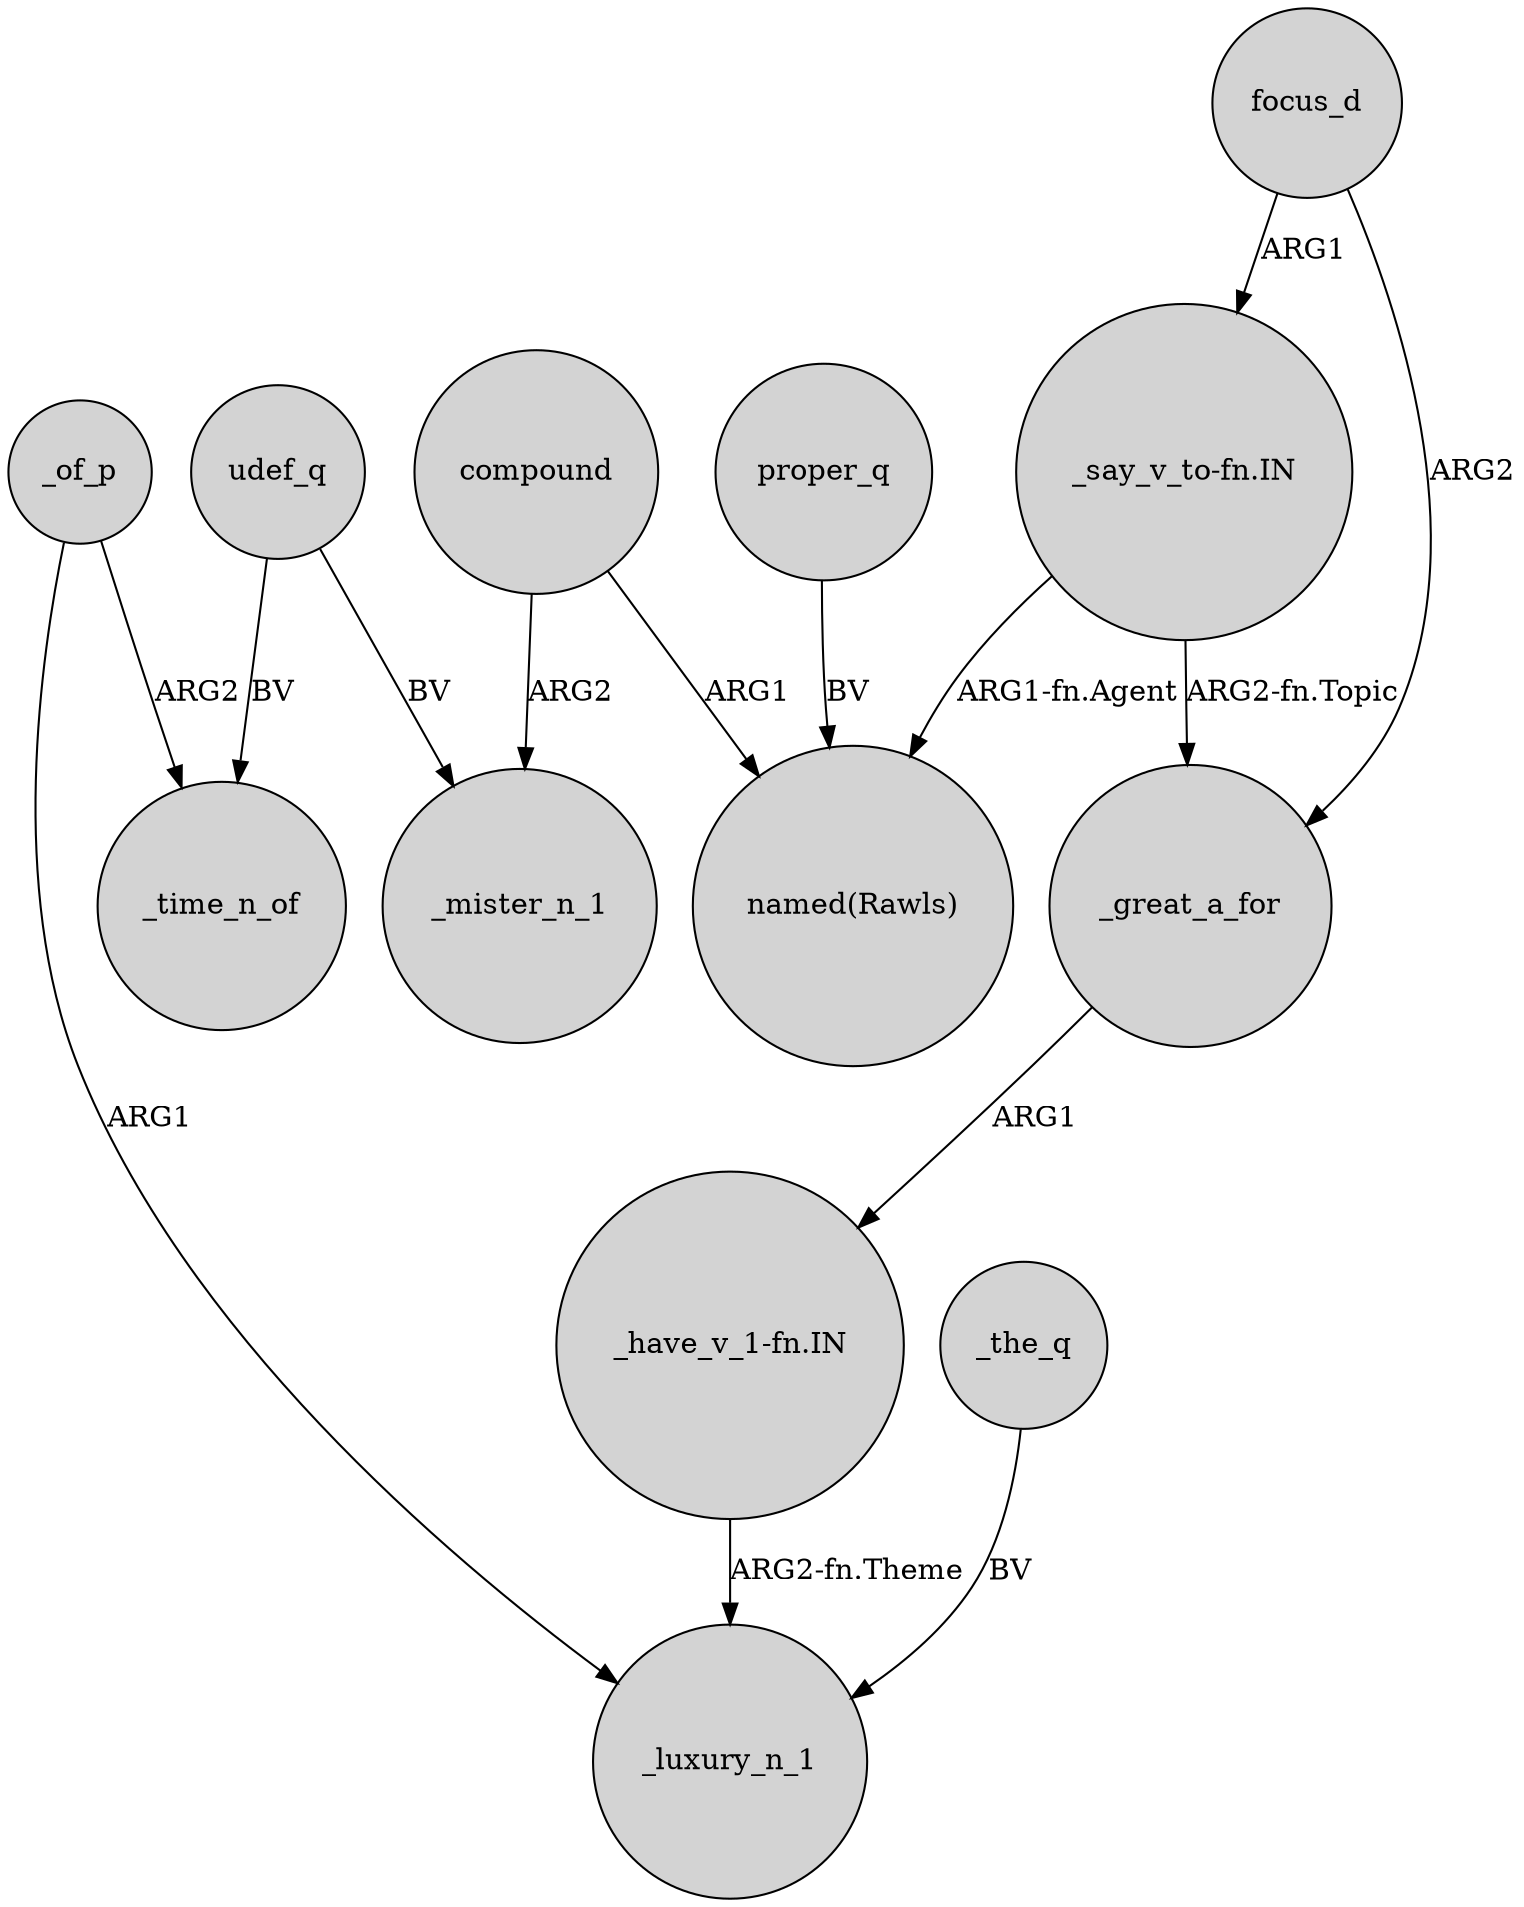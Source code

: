 digraph {
	node [shape=circle style=filled]
	udef_q -> _mister_n_1 [label=BV]
	proper_q -> "named(Rawls)" [label=BV]
	_of_p -> _time_n_of [label=ARG2]
	compound -> "named(Rawls)" [label=ARG1]
	"_say_v_to-fn.IN" -> _great_a_for [label="ARG2-fn.Topic"]
	udef_q -> _time_n_of [label=BV]
	_great_a_for -> "_have_v_1-fn.IN" [label=ARG1]
	focus_d -> _great_a_for [label=ARG2]
	_the_q -> _luxury_n_1 [label=BV]
	compound -> _mister_n_1 [label=ARG2]
	"_have_v_1-fn.IN" -> _luxury_n_1 [label="ARG2-fn.Theme"]
	focus_d -> "_say_v_to-fn.IN" [label=ARG1]
	"_say_v_to-fn.IN" -> "named(Rawls)" [label="ARG1-fn.Agent"]
	_of_p -> _luxury_n_1 [label=ARG1]
}
